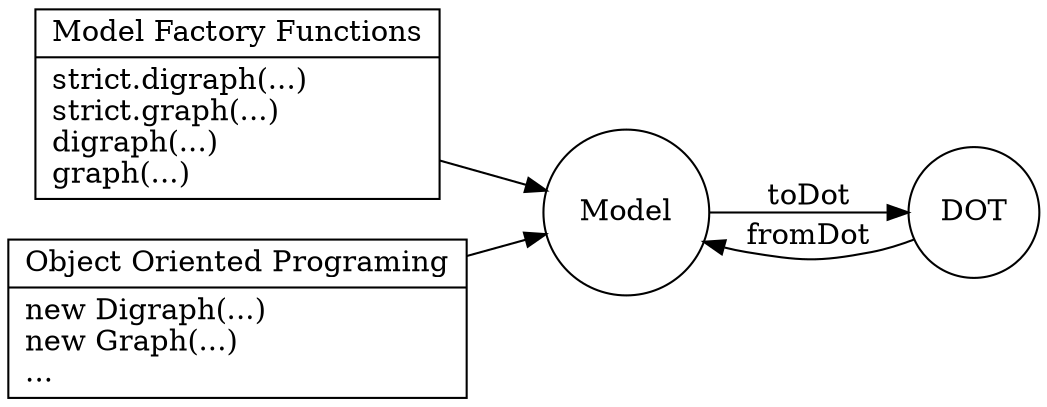 digraph state_machine {
  rankdir = LR;
  node [ shape = circle ]

  // { rank = same; factory_fn; Model; DOT; }

  factory_fn [
    shape = record,
    label = "{{Model Factory Functions | strict.digraph(...)\lstrict.graph(...)\ldigraph(...)\lgraph(...)\l}}"
  ]

  oop [
    shape = record,
    label = "{{Object Oriented Programing | new Digraph(...)\lnew Graph(...)\l...\l}}"
  ]

  {factory_fn, oop} -> Model;

  Model -> DOT [ label = "toDot" ]
  DOT -> Model [ label = "fromDot" ]
}
